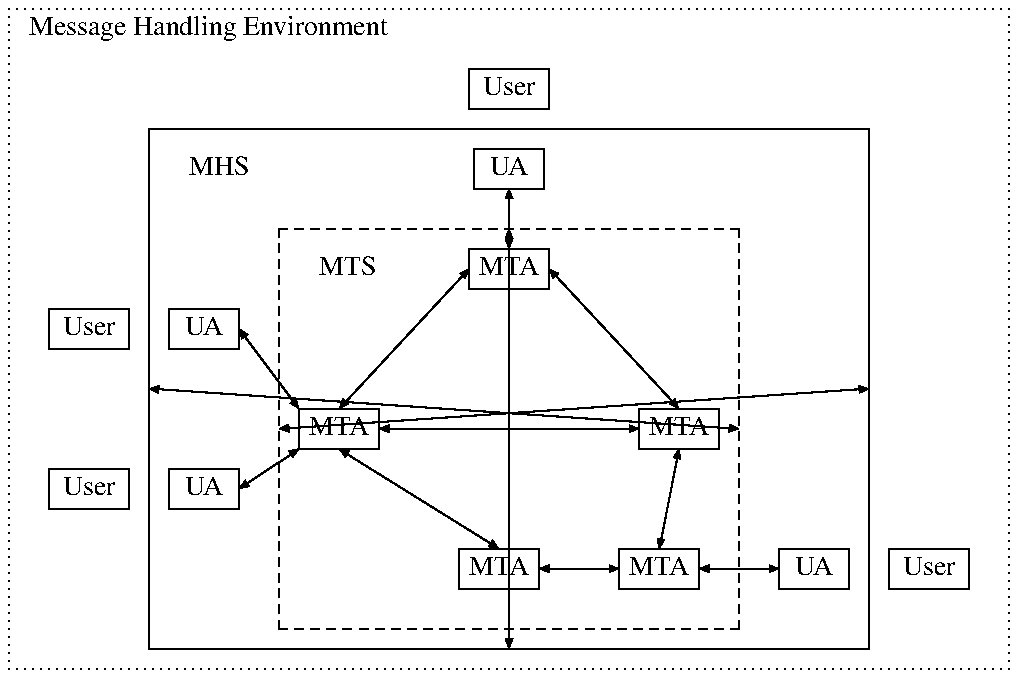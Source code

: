 .PS 5
eighth = 1/8
boxwid = 0.5
boxht = 0.25
arrowhead = 7
arrowht = eighth/2
define	user	X box "User" X
define	ua	X box "UA" wid 7/16 X
define	mta	X box "MTA"	X
MHE:	box dotted ht 4 + eighth wid 6.25
	"Message Handling Environment" at MHE.nw + (eighth, -eighth) ljust
MHS:	box ht 3.25 wid 4.5 with .s at MHE.s + (0,eighth)
	"MHS" ljust at MHS.nw + (0.25, -0.25)
MTS:	box dashed ht 2.5 wid 3 - eighth with .s at MHS.s + (0,eighth)
	"MTS" ljust at MTS.nw + (0.25, -0.25)

	[ user ] with .e at MHS.sw + (-eighth, 1)
Ua1:	[ ua ] with .w at MHS.sw + (eighth, 1)
	line <-> from 2nd last box.e to last box.w

	[ user ] with .e at MHS.sw + (-eighth, 2)
Ua2:	[ ua ] with .w at MHS.sw + (eighth, 2)
	line <-> from 2nd last box.e to last box.w

	[ user ] with .s at MHS.n + (0, eighth)
Ua3:	[ ua ] with .n at MHS.n - (0,eighth)
	line <-> from 2nd last box.s to last box.n

	[ user ] with .w at MHS.se + (eighth,0.5)
Ua4:	[ ua ] with .e at MHS.se + (-eighth, 0.5)
	line <-> from 2nd last box.w to last box.e

Mta1:	[ mta ] with .w at MTS.sw + (eighth, 1.25)
	line <-> from Ua1.e to Mta1.sw
	line <-> from Ua2.e to Mta1.nw

Mta2:	[ mta ] with .n at MTS.n + (0, -eighth)
	line <-> from Mta1.n to Mta2.w
	line <-> from Mta2.n to Ua3.s

Mta3:	[ mta ] with .e at MTS.se + (-eighth, 1.25)
	line <-> from Mta2.e to Mta3.n
	line <-> from Mta1.e to Mta3.w

Mta4:	[ mta ] with .e at Ua4.w - (0.5,0)
	line <-> from Mta4.e to Ua4.w
	line <-> from Mta3.s to Mta4.n

Mta5:	[ mta ] with .e at Mta4.w - (0.5,0)
	line <-> from Mta4.w to Mta5.e
	line <-> from Mta5.n to Mta1.s
.PE

